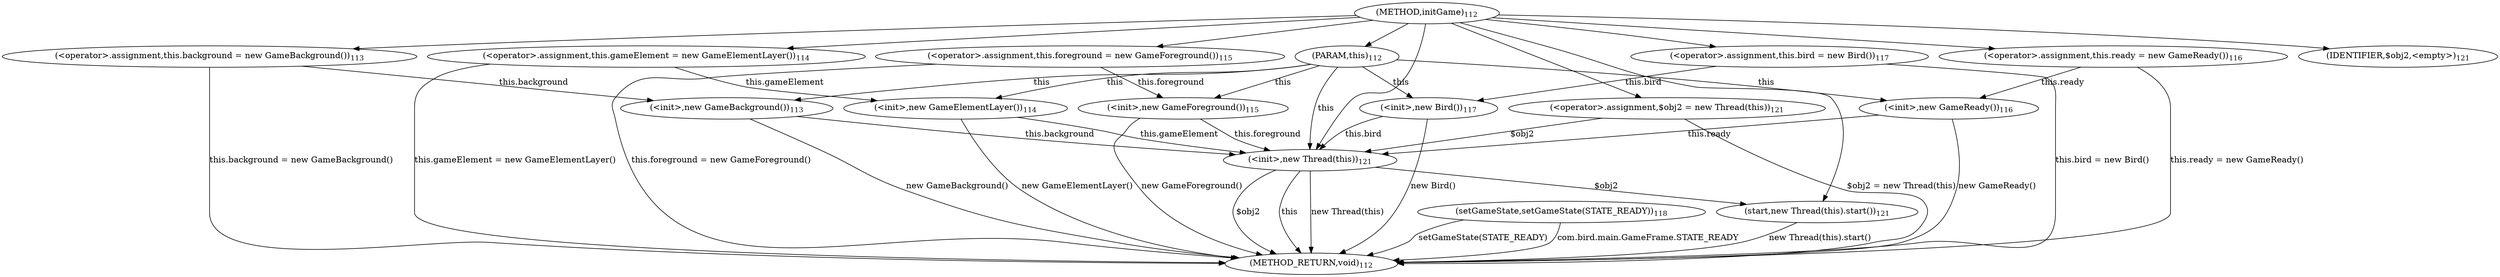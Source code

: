 digraph "initGame" {  
"842" [label = <(METHOD,initGame)<SUB>112</SUB>> ]
"904" [label = <(METHOD_RETURN,void)<SUB>112</SUB>> ]
"61" [label = <(PARAM,this)<SUB>112</SUB>> ]
"844" [label = <(&lt;operator&gt;.assignment,this.background = new GameBackground())<SUB>113</SUB>> ]
"849" [label = <(&lt;init&gt;,new GameBackground())<SUB>113</SUB>> ]
"853" [label = <(&lt;operator&gt;.assignment,this.gameElement = new GameElementLayer())<SUB>114</SUB>> ]
"858" [label = <(&lt;init&gt;,new GameElementLayer())<SUB>114</SUB>> ]
"862" [label = <(&lt;operator&gt;.assignment,this.foreground = new GameForeground())<SUB>115</SUB>> ]
"867" [label = <(&lt;init&gt;,new GameForeground())<SUB>115</SUB>> ]
"871" [label = <(&lt;operator&gt;.assignment,this.ready = new GameReady())<SUB>116</SUB>> ]
"876" [label = <(&lt;init&gt;,new GameReady())<SUB>116</SUB>> ]
"880" [label = <(&lt;operator&gt;.assignment,this.bird = new Bird())<SUB>117</SUB>> ]
"885" [label = <(&lt;init&gt;,new Bird())<SUB>117</SUB>> ]
"889" [label = <(setGameState,setGameState(STATE_READY))<SUB>118</SUB>> ]
"893" [label = <(start,new Thread(this).start())<SUB>121</SUB>> ]
"844" [label = <(&lt;operator&gt;.assignment,this.background = new GameBackground())<SUB>113</SUB>> ]
"844" [label = <(&lt;operator&gt;.assignment,this.background = new GameBackground())<SUB>113</SUB>> ]
"849" [label = <(&lt;init&gt;,new GameBackground())<SUB>113</SUB>> ]
"853" [label = <(&lt;operator&gt;.assignment,this.gameElement = new GameElementLayer())<SUB>114</SUB>> ]
"853" [label = <(&lt;operator&gt;.assignment,this.gameElement = new GameElementLayer())<SUB>114</SUB>> ]
"858" [label = <(&lt;init&gt;,new GameElementLayer())<SUB>114</SUB>> ]
"862" [label = <(&lt;operator&gt;.assignment,this.foreground = new GameForeground())<SUB>115</SUB>> ]
"862" [label = <(&lt;operator&gt;.assignment,this.foreground = new GameForeground())<SUB>115</SUB>> ]
"867" [label = <(&lt;init&gt;,new GameForeground())<SUB>115</SUB>> ]
"871" [label = <(&lt;operator&gt;.assignment,this.ready = new GameReady())<SUB>116</SUB>> ]
"871" [label = <(&lt;operator&gt;.assignment,this.ready = new GameReady())<SUB>116</SUB>> ]
"876" [label = <(&lt;init&gt;,new GameReady())<SUB>116</SUB>> ]
"880" [label = <(&lt;operator&gt;.assignment,this.bird = new Bird())<SUB>117</SUB>> ]
"880" [label = <(&lt;operator&gt;.assignment,this.bird = new Bird())<SUB>117</SUB>> ]
"885" [label = <(&lt;init&gt;,new Bird())<SUB>117</SUB>> ]
"889" [label = <(setGameState,setGameState(STATE_READY))<SUB>118</SUB>> ]
"893" [label = <(start,new Thread(this).start())<SUB>121</SUB>> ]
"896" [label = <(&lt;operator&gt;.assignment,$obj2 = new Thread(this))<SUB>121</SUB>> ]
"899" [label = <(&lt;init&gt;,new Thread(this))<SUB>121</SUB>> ]
"901" [label = <(IDENTIFIER,$obj2,&lt;empty&gt;)<SUB>121</SUB>> ]
"896" [label = <(&lt;operator&gt;.assignment,$obj2 = new Thread(this))<SUB>121</SUB>> ]
"896" [label = <(&lt;operator&gt;.assignment,$obj2 = new Thread(this))<SUB>121</SUB>> ]
"899" [label = <(&lt;init&gt;,new Thread(this))<SUB>121</SUB>> ]
"899" [label = <(&lt;init&gt;,new Thread(this))<SUB>121</SUB>> ]
  "844" -> "904"  [ label = "this.background = new GameBackground()"] 
  "849" -> "904"  [ label = "new GameBackground()"] 
  "853" -> "904"  [ label = "this.gameElement = new GameElementLayer()"] 
  "858" -> "904"  [ label = "new GameElementLayer()"] 
  "862" -> "904"  [ label = "this.foreground = new GameForeground()"] 
  "867" -> "904"  [ label = "new GameForeground()"] 
  "871" -> "904"  [ label = "this.ready = new GameReady()"] 
  "876" -> "904"  [ label = "new GameReady()"] 
  "880" -> "904"  [ label = "this.bird = new Bird()"] 
  "885" -> "904"  [ label = "new Bird()"] 
  "889" -> "904"  [ label = "com.bird.main.GameFrame.STATE_READY"] 
  "889" -> "904"  [ label = "setGameState(STATE_READY)"] 
  "896" -> "904"  [ label = "$obj2 = new Thread(this)"] 
  "899" -> "904"  [ label = "$obj2"] 
  "899" -> "904"  [ label = "this"] 
  "899" -> "904"  [ label = "new Thread(this)"] 
  "893" -> "904"  [ label = "new Thread(this).start()"] 
  "842" -> "61" 
  "842" -> "844" 
  "842" -> "853" 
  "842" -> "862" 
  "842" -> "871" 
  "842" -> "880" 
  "61" -> "849"  [ label = "this"] 
  "844" -> "849"  [ label = "this.background"] 
  "61" -> "858"  [ label = "this"] 
  "853" -> "858"  [ label = "this.gameElement"] 
  "61" -> "867"  [ label = "this"] 
  "862" -> "867"  [ label = "this.foreground"] 
  "61" -> "876"  [ label = "this"] 
  "871" -> "876"  [ label = "this.ready"] 
  "61" -> "885"  [ label = "this"] 
  "880" -> "885"  [ label = "this.bird"] 
  "899" -> "893"  [ label = "$obj2"] 
  "842" -> "893" 
  "842" -> "896" 
  "842" -> "901" 
  "896" -> "899"  [ label = "$obj2"] 
  "842" -> "899" 
  "61" -> "899"  [ label = "this"] 
  "849" -> "899"  [ label = "this.background"] 
  "858" -> "899"  [ label = "this.gameElement"] 
  "867" -> "899"  [ label = "this.foreground"] 
  "876" -> "899"  [ label = "this.ready"] 
  "885" -> "899"  [ label = "this.bird"] 
}
